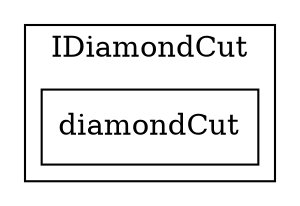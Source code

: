 strict digraph {
rankdir="LR"
node [shape=box]
subgraph cluster_1107_IDiamondCut {
label = "IDiamondCut"
"1107_diamondCut" [label="diamondCut"]
}subgraph cluster_solidity {
label = "[Solidity]"
}
}